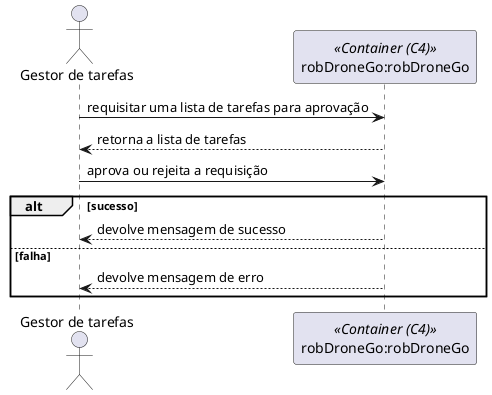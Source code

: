 @startuml

actor "Gestor de tarefas" as Actor
participant "robDroneGo:robDroneGo" as Container <<Container (C4)>>

Actor -> Container: requisitar uma lista de tarefas para aprovação
Container --> Actor: retorna a lista de tarefas
Actor -> Container: aprova ou rejeita a requisição

alt sucesso
    Container --> Actor: devolve mensagem de sucesso
else falha
    Container --> Actor: devolve mensagem de erro
end

@enduml
